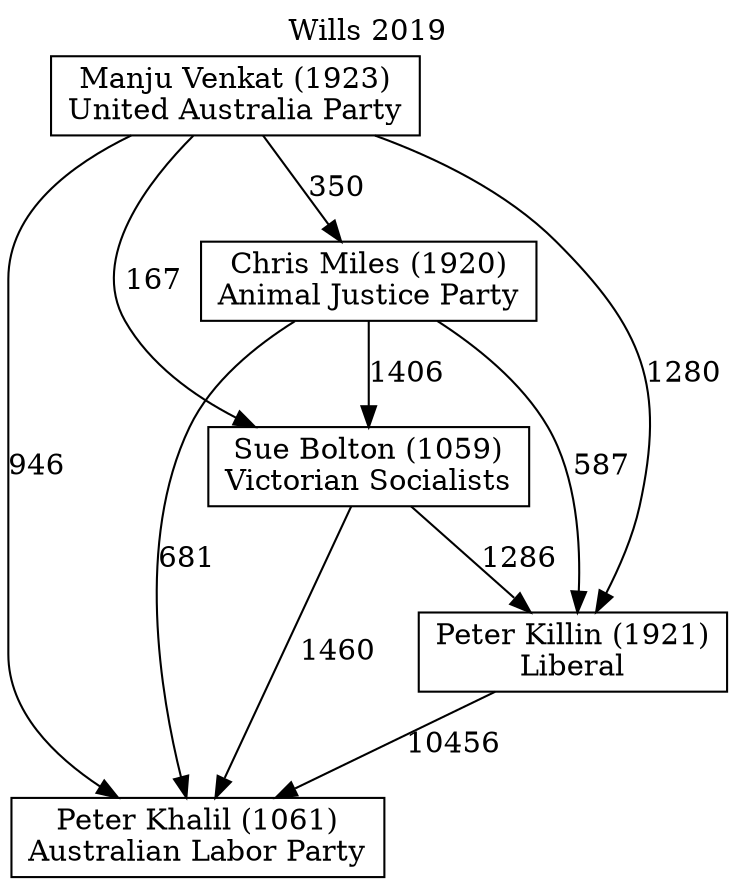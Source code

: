 // House preference flow
digraph "Peter Khalil (1061)_Wills_2019" {
	graph [label="Wills 2019" labelloc=t mclimit=10]
	node [shape=box]
	"Chris Miles (1920)" [label="Chris Miles (1920)
Animal Justice Party"]
	"Manju Venkat (1923)" [label="Manju Venkat (1923)
United Australia Party"]
	"Peter Khalil (1061)" [label="Peter Khalil (1061)
Australian Labor Party"]
	"Peter Killin (1921)" [label="Peter Killin (1921)
Liberal"]
	"Sue Bolton (1059)" [label="Sue Bolton (1059)
Victorian Socialists"]
	"Chris Miles (1920)" -> "Peter Khalil (1061)" [label=681]
	"Chris Miles (1920)" -> "Peter Killin (1921)" [label=587]
	"Chris Miles (1920)" -> "Sue Bolton (1059)" [label=1406]
	"Manju Venkat (1923)" -> "Chris Miles (1920)" [label=350]
	"Manju Venkat (1923)" -> "Peter Khalil (1061)" [label=946]
	"Manju Venkat (1923)" -> "Peter Killin (1921)" [label=1280]
	"Manju Venkat (1923)" -> "Sue Bolton (1059)" [label=167]
	"Peter Killin (1921)" -> "Peter Khalil (1061)" [label=10456]
	"Sue Bolton (1059)" -> "Peter Khalil (1061)" [label=1460]
	"Sue Bolton (1059)" -> "Peter Killin (1921)" [label=1286]
}
